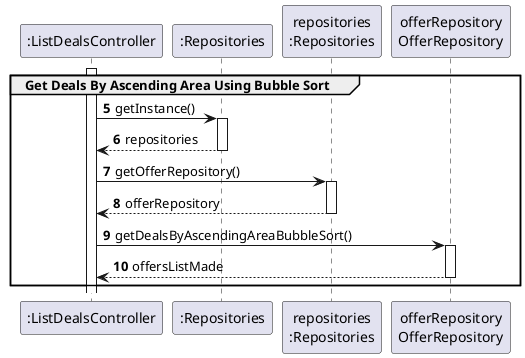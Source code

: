 @startuml

participant ":ListDealsController" as ListDealsController
participant ":Repositories" as RepositorySingleton
participant "repositories\n:Repositories" as PLAT
participant "offerRepository\nOfferRepository" as OfferRepository

autonumber 5

Group Get Deals By Ascending Area Using Bubble Sort

activate ListDealsController

                ListDealsController -> RepositorySingleton : getInstance()
                activate RepositorySingleton

                    RepositorySingleton --> ListDealsController: repositories
                deactivate RepositorySingleton

                ListDealsController -> PLAT : getOfferRepository()
                activate PLAT

                    PLAT --> ListDealsController: offerRepository
                deactivate PLAT

                ListDealsController -> OfferRepository : getDealsByAscendingAreaBubbleSort()
                activate OfferRepository

                    OfferRepository --> ListDealsController : offersListMade
                deactivate OfferRepository

end
@enduml